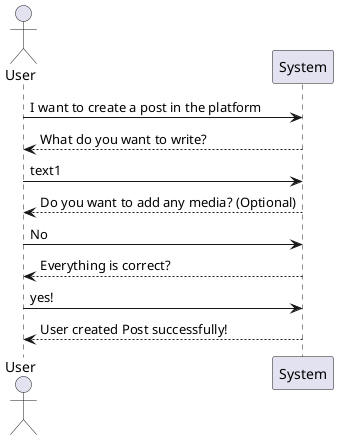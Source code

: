 @startuml


actor User
participant System

User -> System: I want to create a post in the platform
System --> User: What do you want to write?
User -> System: text1
System --> User: Do you want to add any media? (Optional)
User -> System: No
System --> User: Everything is correct?
User -> System: yes!
System --> User: User created Post successfully!


@enduml